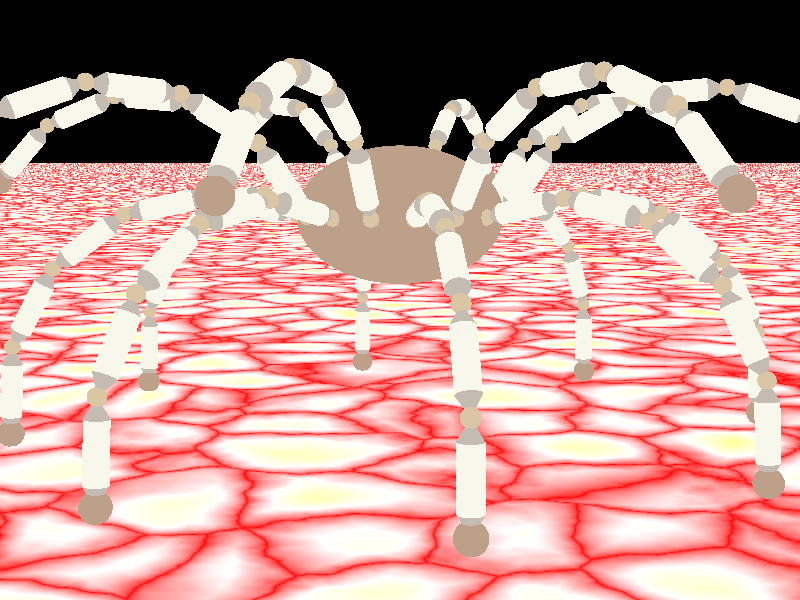 // ==== Standard POV-Ray Includes ====
#include "colors.inc"	  // Standard Color definitions
#include "textures.inc"	  // Standard Texture definitions
#include "functions.inc"  // internal functions usable in user defined functions
#include "skies.inc"

                    

// An infinite planar surface
// plane {<A, B, C>, D } where: A*x + B*y + C*z = D
plane {
  y, 0 // <X Y Z> unit surface normal, vector points "away from surface"
  // pattern for use in texture/pigment/normal/density
  
  texture
  {
	  pigment
	  {  
		// create a smooth color gradation map
		crackle
		color_map {
		  //  [ END_VAL color red R green G blue B filter F transmit T]
		  [ 0.0  color rgb<1,0,0>]
		  [ 0.3  color rgb<1,1,1> ]
		  [ 1.0  color rgb<1,1,0>]
		} // color_map
        turbulence 0.2
		scale 4
	  }
	  rotate y*45
	  finish
	  {
	  	diffuse 0.7
	  	reflection 0.3
	  }	  
  }

}

fog {
  fog_type   2 // ground fog
  distance   200
  color      rgb <1.0,0,0> 
  fog_offset 0.1
  fog_alt    10
  turbulence 0.8
}
           
                    
// perspective (default) camera
camera {
  location  <0.0, 8.0, -35.0>
  direction z*2
  look_at   <0.0, 4.0,  0.0>
  right     x*image_width/image_height
	  
}                 

light_source {
  0*x                  // light's position (translated below)
  color rgb <1,1,1>    // light's color
  area_light
  <30, 0, 0> <0, 0, 30> // lights spread out across this distance (x * z)
  6, 6                // total number of lights in grid (4x*4z = 16 lights)
  adaptive 1          // 0,1,2,3...
  jitter              // adds random softening of light
  circular
  translate <-40, 100, -40>
}        

               
               
#declare armPartLength = 2.5;               
#declare armDiameter = 0.3;
     
#declare armPart =
union
{
	sphere { <0,0,0> armDiameter * 0.75
		texture { Tinny_Brass }	
	}
	cone {
  		0,  0.0,
  		y*0.5, armDiameter
  		texture { Aluminum }
	}   
	cylinder
	{
		y*0.5, 
		y*(armPartLength - 0.5),
		armDiameter
		texture { Soft_Silver }
	}  
	cone {
  		y*(armPartLength - 0.5), armDiameter,
  		y*(armPartLength), 0
  		texture { Aluminum }
	}   	
}     
               
                              
#declare arm =
union
{
	#declare joint = <0,0,0>;
	#declare step = 1;
	#while (step <= 5)
		#declare rotation = <0*step, 0, -25*step>;
		object { armPart 
			rotate rotation
			translate joint
		}	
		#declare delta = vrotate(armPartLength*y, rotation);
		#declare joint = joint + delta;
		#declare step = step + 1;   // increment our counter
	#end            
	sphere { joint, armDiameter * 1.25 }
}
           
#declare bodyRadius = 3;           
           
#declare spider =      
union
{                    
		#declare yrot = 0;
		#while (yrot < 360)
	 		object { arm  
	 			rotate z*(-10)
	 			translate x*bodyRadius	 	
	 			rotate y * (yrot)
	 		}
	 		#declare yrot = yrot + 45;
		#end

		#declare yrot = 0;
		#while (yrot < 360)
	 		object { arm  
	 			rotate z*(-52)	 			
	 			translate x*bodyRadius	 	
	 			rotate y * (yrot + 45*0.5)
	 		}
	 		#declare yrot = yrot + 45;
		#end

	sphere { <0,0,0> 1	
		scale <bodyRadius, 2, bodyRadius>
	}

	texture { Gold_Nugget }	   
		

}                       

object { spider
	translate y*6.5
	rotate y*15
}